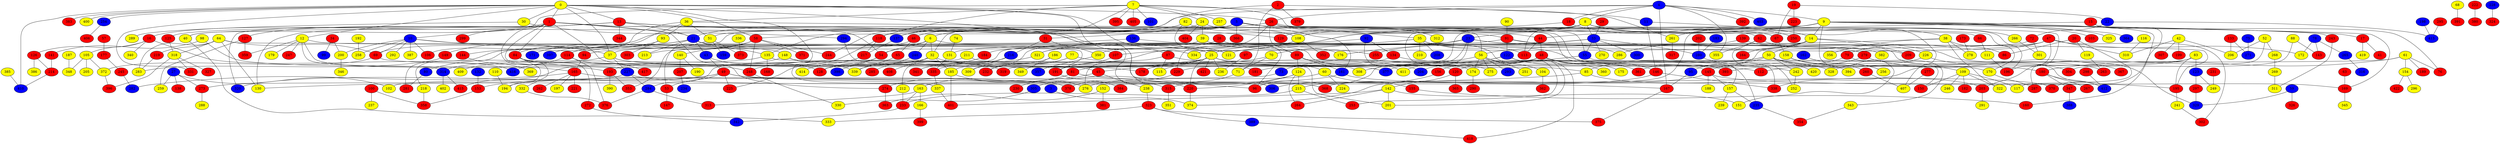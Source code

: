 graph {
0 [style = filled fillcolor = yellow];
1 [style = filled fillcolor = red];
2 [style = filled fillcolor = red];
3 [style = filled fillcolor = blue];
4 [style = filled fillcolor = blue];
5 [style = filled fillcolor = blue];
6 [style = filled fillcolor = yellow];
7 [style = filled fillcolor = yellow];
8 [style = filled fillcolor = yellow];
9 [style = filled fillcolor = yellow];
10 [style = filled fillcolor = blue];
11 [style = filled fillcolor = blue];
12 [style = filled fillcolor = yellow];
13 [style = filled fillcolor = red];
14 [style = filled fillcolor = yellow];
15 [style = filled fillcolor = red];
16 [style = filled fillcolor = red];
17 [style = filled fillcolor = red];
18 [style = filled fillcolor = red];
19 [style = filled fillcolor = red];
20 [style = filled fillcolor = red];
21 [style = filled fillcolor = blue];
22 [style = filled fillcolor = blue];
23 [style = filled fillcolor = blue];
24 [style = filled fillcolor = yellow];
25 [style = filled fillcolor = yellow];
26 [style = filled fillcolor = red];
27 [style = filled fillcolor = blue];
28 [style = filled fillcolor = red];
29 [style = filled fillcolor = red];
30 [style = filled fillcolor = yellow];
31 [style = filled fillcolor = red];
32 [style = filled fillcolor = yellow];
33 [style = filled fillcolor = blue];
34 [style = filled fillcolor = red];
35 [style = filled fillcolor = yellow];
36 [style = filled fillcolor = yellow];
37 [style = filled fillcolor = yellow];
38 [style = filled fillcolor = yellow];
39 [style = filled fillcolor = yellow];
40 [style = filled fillcolor = yellow];
41 [style = filled fillcolor = red];
42 [style = filled fillcolor = yellow];
43 [style = filled fillcolor = blue];
44 [style = filled fillcolor = red];
45 [style = filled fillcolor = red];
46 [style = filled fillcolor = red];
47 [style = filled fillcolor = red];
48 [style = filled fillcolor = red];
49 [style = filled fillcolor = red];
50 [style = filled fillcolor = yellow];
51 [style = filled fillcolor = yellow];
52 [style = filled fillcolor = yellow];
53 [style = filled fillcolor = red];
54 [style = filled fillcolor = red];
55 [style = filled fillcolor = blue];
56 [style = filled fillcolor = yellow];
57 [style = filled fillcolor = red];
58 [style = filled fillcolor = red];
59 [style = filled fillcolor = blue];
60 [style = filled fillcolor = yellow];
61 [style = filled fillcolor = yellow];
62 [style = filled fillcolor = red];
63 [style = filled fillcolor = red];
64 [style = filled fillcolor = yellow];
65 [style = filled fillcolor = red];
66 [style = filled fillcolor = red];
67 [style = filled fillcolor = red];
68 [style = filled fillcolor = yellow];
69 [style = filled fillcolor = red];
70 [style = filled fillcolor = yellow];
71 [style = filled fillcolor = yellow];
72 [style = filled fillcolor = red];
73 [style = filled fillcolor = blue];
74 [style = filled fillcolor = yellow];
75 [style = filled fillcolor = blue];
76 [style = filled fillcolor = red];
77 [style = filled fillcolor = yellow];
78 [style = filled fillcolor = blue];
79 [style = filled fillcolor = red];
80 [style = filled fillcolor = blue];
81 [style = filled fillcolor = red];
82 [style = filled fillcolor = yellow];
83 [style = filled fillcolor = yellow];
84 [style = filled fillcolor = red];
85 [style = filled fillcolor = yellow];
86 [style = filled fillcolor = red];
87 [style = filled fillcolor = red];
88 [style = filled fillcolor = yellow];
89 [style = filled fillcolor = red];
90 [style = filled fillcolor = yellow];
91 [style = filled fillcolor = red];
92 [style = filled fillcolor = blue];
93 [style = filled fillcolor = yellow];
94 [style = filled fillcolor = red];
95 [style = filled fillcolor = blue];
96 [style = filled fillcolor = red];
97 [style = filled fillcolor = red];
98 [style = filled fillcolor = yellow];
99 [style = filled fillcolor = blue];
100 [style = filled fillcolor = red];
101 [style = filled fillcolor = blue];
102 [style = filled fillcolor = yellow];
103 [style = filled fillcolor = red];
104 [style = filled fillcolor = yellow];
105 [style = filled fillcolor = yellow];
106 [style = filled fillcolor = red];
107 [style = filled fillcolor = red];
108 [style = filled fillcolor = yellow];
109 [style = filled fillcolor = yellow];
110 [style = filled fillcolor = yellow];
111 [style = filled fillcolor = yellow];
112 [style = filled fillcolor = red];
113 [style = filled fillcolor = red];
114 [style = filled fillcolor = red];
115 [style = filled fillcolor = yellow];
116 [style = filled fillcolor = yellow];
117 [style = filled fillcolor = yellow];
118 [style = filled fillcolor = red];
119 [style = filled fillcolor = yellow];
120 [style = filled fillcolor = red];
121 [style = filled fillcolor = yellow];
122 [style = filled fillcolor = blue];
123 [style = filled fillcolor = blue];
124 [style = filled fillcolor = yellow];
125 [style = filled fillcolor = red];
126 [style = filled fillcolor = red];
127 [style = filled fillcolor = red];
128 [style = filled fillcolor = red];
129 [style = filled fillcolor = red];
130 [style = filled fillcolor = yellow];
131 [style = filled fillcolor = yellow];
132 [style = filled fillcolor = blue];
133 [style = filled fillcolor = red];
134 [style = filled fillcolor = red];
135 [style = filled fillcolor = yellow];
136 [style = filled fillcolor = blue];
137 [style = filled fillcolor = blue];
138 [style = filled fillcolor = red];
139 [style = filled fillcolor = red];
140 [style = filled fillcolor = yellow];
141 [style = filled fillcolor = red];
142 [style = filled fillcolor = yellow];
143 [style = filled fillcolor = red];
144 [style = filled fillcolor = red];
145 [style = filled fillcolor = red];
146 [style = filled fillcolor = red];
147 [style = filled fillcolor = red];
148 [style = filled fillcolor = yellow];
149 [style = filled fillcolor = red];
150 [style = filled fillcolor = red];
151 [style = filled fillcolor = yellow];
152 [style = filled fillcolor = yellow];
153 [style = filled fillcolor = red];
154 [style = filled fillcolor = yellow];
155 [style = filled fillcolor = red];
156 [style = filled fillcolor = red];
157 [style = filled fillcolor = yellow];
158 [style = filled fillcolor = yellow];
159 [style = filled fillcolor = blue];
160 [style = filled fillcolor = red];
161 [style = filled fillcolor = blue];
162 [style = filled fillcolor = blue];
163 [style = filled fillcolor = yellow];
164 [style = filled fillcolor = red];
165 [style = filled fillcolor = red];
166 [style = filled fillcolor = yellow];
167 [style = filled fillcolor = red];
168 [style = filled fillcolor = red];
169 [style = filled fillcolor = red];
170 [style = filled fillcolor = yellow];
171 [style = filled fillcolor = blue];
172 [style = filled fillcolor = yellow];
173 [style = filled fillcolor = red];
174 [style = filled fillcolor = yellow];
175 [style = filled fillcolor = yellow];
176 [style = filled fillcolor = yellow];
177 [style = filled fillcolor = red];
178 [style = filled fillcolor = red];
179 [style = filled fillcolor = yellow];
180 [style = filled fillcolor = red];
181 [style = filled fillcolor = red];
182 [style = filled fillcolor = red];
183 [style = filled fillcolor = blue];
184 [style = filled fillcolor = red];
185 [style = filled fillcolor = yellow];
186 [style = filled fillcolor = yellow];
187 [style = filled fillcolor = yellow];
188 [style = filled fillcolor = yellow];
189 [style = filled fillcolor = red];
190 [style = filled fillcolor = yellow];
191 [style = filled fillcolor = red];
192 [style = filled fillcolor = yellow];
193 [style = filled fillcolor = red];
194 [style = filled fillcolor = yellow];
195 [style = filled fillcolor = red];
196 [style = filled fillcolor = red];
197 [style = filled fillcolor = yellow];
198 [style = filled fillcolor = blue];
199 [style = filled fillcolor = red];
200 [style = filled fillcolor = yellow];
201 [style = filled fillcolor = yellow];
202 [style = filled fillcolor = red];
203 [style = filled fillcolor = red];
204 [style = filled fillcolor = blue];
205 [style = filled fillcolor = yellow];
206 [style = filled fillcolor = yellow];
207 [style = filled fillcolor = red];
208 [style = filled fillcolor = blue];
209 [style = filled fillcolor = red];
210 [style = filled fillcolor = yellow];
211 [style = filled fillcolor = yellow];
212 [style = filled fillcolor = yellow];
213 [style = filled fillcolor = yellow];
214 [style = filled fillcolor = red];
215 [style = filled fillcolor = yellow];
216 [style = filled fillcolor = blue];
217 [style = filled fillcolor = red];
218 [style = filled fillcolor = yellow];
219 [style = filled fillcolor = red];
220 [style = filled fillcolor = red];
221 [style = filled fillcolor = red];
222 [style = filled fillcolor = red];
223 [style = filled fillcolor = red];
224 [style = filled fillcolor = yellow];
225 [style = filled fillcolor = red];
226 [style = filled fillcolor = yellow];
227 [style = filled fillcolor = blue];
228 [style = filled fillcolor = blue];
229 [style = filled fillcolor = red];
230 [style = filled fillcolor = red];
231 [style = filled fillcolor = red];
232 [style = filled fillcolor = red];
233 [style = filled fillcolor = red];
234 [style = filled fillcolor = blue];
235 [style = filled fillcolor = blue];
236 [style = filled fillcolor = yellow];
237 [style = filled fillcolor = yellow];
238 [style = filled fillcolor = yellow];
239 [style = filled fillcolor = yellow];
240 [style = filled fillcolor = blue];
241 [style = filled fillcolor = yellow];
242 [style = filled fillcolor = yellow];
243 [style = filled fillcolor = red];
244 [style = filled fillcolor = red];
245 [style = filled fillcolor = red];
246 [style = filled fillcolor = yellow];
247 [style = filled fillcolor = red];
248 [style = filled fillcolor = red];
249 [style = filled fillcolor = yellow];
250 [style = filled fillcolor = red];
251 [style = filled fillcolor = yellow];
252 [style = filled fillcolor = yellow];
253 [style = filled fillcolor = red];
254 [style = filled fillcolor = blue];
255 [style = filled fillcolor = red];
256 [style = filled fillcolor = yellow];
257 [style = filled fillcolor = yellow];
258 [style = filled fillcolor = yellow];
259 [style = filled fillcolor = yellow];
260 [style = filled fillcolor = red];
261 [style = filled fillcolor = yellow];
262 [style = filled fillcolor = red];
263 [style = filled fillcolor = red];
264 [style = filled fillcolor = red];
265 [style = filled fillcolor = blue];
266 [style = filled fillcolor = yellow];
267 [style = filled fillcolor = red];
268 [style = filled fillcolor = yellow];
269 [style = filled fillcolor = yellow];
270 [style = filled fillcolor = yellow];
271 [style = filled fillcolor = blue];
272 [style = filled fillcolor = red];
273 [style = filled fillcolor = red];
274 [style = filled fillcolor = red];
275 [style = filled fillcolor = yellow];
276 [style = filled fillcolor = yellow];
277 [style = filled fillcolor = red];
278 [style = filled fillcolor = yellow];
279 [style = filled fillcolor = red];
280 [style = filled fillcolor = blue];
281 [style = filled fillcolor = red];
282 [style = filled fillcolor = blue];
283 [style = filled fillcolor = yellow];
284 [style = filled fillcolor = blue];
285 [style = filled fillcolor = red];
286 [style = filled fillcolor = yellow];
287 [style = filled fillcolor = red];
288 [style = filled fillcolor = yellow];
289 [style = filled fillcolor = yellow];
290 [style = filled fillcolor = red];
291 [style = filled fillcolor = yellow];
292 [style = filled fillcolor = yellow];
293 [style = filled fillcolor = blue];
294 [style = filled fillcolor = blue];
295 [style = filled fillcolor = red];
296 [style = filled fillcolor = yellow];
297 [style = filled fillcolor = red];
298 [style = filled fillcolor = red];
299 [style = filled fillcolor = red];
300 [style = filled fillcolor = blue];
301 [style = filled fillcolor = yellow];
302 [style = filled fillcolor = red];
303 [style = filled fillcolor = red];
304 [style = filled fillcolor = red];
305 [style = filled fillcolor = blue];
306 [style = filled fillcolor = blue];
307 [style = filled fillcolor = red];
308 [style = filled fillcolor = yellow];
309 [style = filled fillcolor = yellow];
310 [style = filled fillcolor = yellow];
311 [style = filled fillcolor = yellow];
312 [style = filled fillcolor = yellow];
313 [style = filled fillcolor = red];
314 [style = filled fillcolor = blue];
315 [style = filled fillcolor = red];
316 [style = filled fillcolor = blue];
317 [style = filled fillcolor = red];
318 [style = filled fillcolor = yellow];
319 [style = filled fillcolor = red];
320 [style = filled fillcolor = blue];
321 [style = filled fillcolor = yellow];
322 [style = filled fillcolor = yellow];
323 [style = filled fillcolor = red];
324 [style = filled fillcolor = red];
325 [style = filled fillcolor = yellow];
326 [style = filled fillcolor = red];
327 [style = filled fillcolor = red];
328 [style = filled fillcolor = yellow];
329 [style = filled fillcolor = blue];
330 [style = filled fillcolor = yellow];
331 [style = filled fillcolor = red];
332 [style = filled fillcolor = yellow];
333 [style = filled fillcolor = yellow];
334 [style = filled fillcolor = yellow];
335 [style = filled fillcolor = red];
336 [style = filled fillcolor = yellow];
337 [style = filled fillcolor = yellow];
338 [style = filled fillcolor = red];
339 [style = filled fillcolor = yellow];
340 [style = filled fillcolor = yellow];
341 [style = filled fillcolor = red];
342 [style = filled fillcolor = blue];
343 [style = filled fillcolor = yellow];
344 [style = filled fillcolor = red];
345 [style = filled fillcolor = yellow];
346 [style = filled fillcolor = yellow];
347 [style = filled fillcolor = red];
348 [style = filled fillcolor = yellow];
349 [style = filled fillcolor = yellow];
350 [style = filled fillcolor = yellow];
351 [style = filled fillcolor = yellow];
352 [style = filled fillcolor = red];
353 [style = filled fillcolor = red];
354 [style = filled fillcolor = red];
355 [style = filled fillcolor = yellow];
356 [style = filled fillcolor = yellow];
357 [style = filled fillcolor = blue];
358 [style = filled fillcolor = red];
359 [style = filled fillcolor = red];
360 [style = filled fillcolor = yellow];
361 [style = filled fillcolor = red];
362 [style = filled fillcolor = red];
363 [style = filled fillcolor = red];
364 [style = filled fillcolor = blue];
365 [style = filled fillcolor = red];
366 [style = filled fillcolor = red];
367 [style = filled fillcolor = red];
368 [style = filled fillcolor = red];
369 [style = filled fillcolor = yellow];
370 [style = filled fillcolor = red];
371 [style = filled fillcolor = red];
372 [style = filled fillcolor = yellow];
373 [style = filled fillcolor = red];
374 [style = filled fillcolor = yellow];
375 [style = filled fillcolor = red];
376 [style = filled fillcolor = red];
377 [style = filled fillcolor = blue];
378 [style = filled fillcolor = red];
379 [style = filled fillcolor = red];
380 [style = filled fillcolor = red];
381 [style = filled fillcolor = red];
382 [style = filled fillcolor = yellow];
383 [style = filled fillcolor = red];
384 [style = filled fillcolor = red];
385 [style = filled fillcolor = yellow];
386 [style = filled fillcolor = yellow];
387 [style = filled fillcolor = yellow];
388 [style = filled fillcolor = blue];
389 [style = filled fillcolor = blue];
390 [style = filled fillcolor = yellow];
391 [style = filled fillcolor = red];
392 [style = filled fillcolor = red];
393 [style = filled fillcolor = red];
394 [style = filled fillcolor = yellow];
395 [style = filled fillcolor = red];
396 [style = filled fillcolor = red];
397 [style = filled fillcolor = blue];
398 [style = filled fillcolor = blue];
399 [style = filled fillcolor = red];
400 [style = filled fillcolor = yellow];
401 [style = filled fillcolor = red];
402 [style = filled fillcolor = yellow];
403 [style = filled fillcolor = blue];
404 [style = filled fillcolor = red];
405 [style = filled fillcolor = red];
406 [style = filled fillcolor = red];
407 [style = filled fillcolor = yellow];
408 [style = filled fillcolor = red];
409 [style = filled fillcolor = yellow];
410 [style = filled fillcolor = blue];
411 [style = filled fillcolor = yellow];
412 [style = filled fillcolor = blue];
413 [style = filled fillcolor = blue];
414 [style = filled fillcolor = yellow];
415 [style = filled fillcolor = red];
416 [style = filled fillcolor = blue];
417 [style = filled fillcolor = red];
418 [style = filled fillcolor = red];
419 [style = filled fillcolor = yellow];
420 [style = filled fillcolor = yellow];
421 [style = filled fillcolor = red];
422 [style = filled fillcolor = red];
0 -- 26;
0 -- 13;
0 -- 12;
0 -- 1;
0 -- 30;
0 -- 37;
0 -- 58;
0 -- 87;
0 -- 121;
0 -- 220;
0 -- 254;
0 -- 331;
0 -- 337;
0 -- 383;
0 -- 400;
0 -- 410;
1 -- 10;
1 -- 16;
1 -- 21;
1 -- 54;
1 -- 84;
1 -- 227;
1 -- 248;
1 -- 272;
1 -- 274;
1 -- 299;
1 -- 306;
1 -- 320;
2 -- 11;
2 -- 71;
2 -- 135;
2 -- 379;
3 -- 374;
4 -- 8;
4 -- 9;
4 -- 18;
4 -- 21;
4 -- 26;
4 -- 167;
4 -- 355;
4 -- 392;
4 -- 403;
5 -- 6;
5 -- 32;
5 -- 40;
5 -- 46;
5 -- 51;
5 -- 55;
5 -- 56;
5 -- 69;
5 -- 157;
5 -- 161;
5 -- 170;
5 -- 338;
5 -- 366;
6 -- 32;
6 -- 54;
6 -- 240;
6 -- 275;
6 -- 281;
7 -- 24;
7 -- 36;
7 -- 40;
7 -- 91;
7 -- 101;
7 -- 118;
7 -- 137;
7 -- 257;
7 -- 261;
7 -- 395;
7 -- 405;
8 -- 33;
8 -- 38;
8 -- 58;
8 -- 108;
8 -- 113;
8 -- 129;
8 -- 196;
8 -- 203;
8 -- 229;
8 -- 266;
8 -- 319;
9 -- 14;
9 -- 17;
9 -- 23;
9 -- 85;
9 -- 103;
9 -- 151;
9 -- 160;
9 -- 169;
9 -- 191;
9 -- 243;
9 -- 261;
9 -- 325;
9 -- 364;
9 -- 368;
10 -- 37;
10 -- 69;
10 -- 106;
10 -- 148;
10 -- 200;
10 -- 258;
10 -- 292;
10 -- 387;
11 -- 14;
11 -- 146;
12 -- 107;
12 -- 165;
12 -- 179;
12 -- 247;
12 -- 314;
12 -- 359;
13 -- 21;
13 -- 25;
13 -- 66;
13 -- 125;
13 -- 127;
13 -- 129;
13 -- 130;
13 -- 344;
14 -- 50;
14 -- 164;
14 -- 209;
14 -- 212;
14 -- 286;
14 -- 329;
15 -- 44;
15 -- 76;
15 -- 370;
16 -- 105;
16 -- 126;
16 -- 340;
16 -- 416;
17 -- 41;
17 -- 419;
18 -- 118;
18 -- 250;
19 -- 22;
19 -- 67;
19 -- 223;
20 -- 86;
20 -- 117;
20 -- 119;
21 -- 43;
21 -- 135;
21 -- 144;
21 -- 171;
21 -- 213;
21 -- 315;
21 -- 334;
21 -- 397;
22 -- 72;
22 -- 413;
23 -- 25;
23 -- 37;
23 -- 96;
23 -- 176;
23 -- 181;
23 -- 209;
23 -- 279;
23 -- 382;
24 -- 31;
24 -- 39;
24 -- 44;
24 -- 67;
24 -- 404;
25 -- 45;
25 -- 60;
25 -- 81;
25 -- 178;
25 -- 180;
25 -- 220;
25 -- 236;
25 -- 248;
25 -- 421;
26 -- 35;
26 -- 53;
26 -- 62;
26 -- 89;
26 -- 312;
26 -- 350;
27 -- 102;
27 -- 138;
27 -- 259;
27 -- 273;
28 -- 54;
28 -- 255;
29 -- 33;
30 -- 289;
30 -- 294;
31 -- 216;
31 -- 350;
32 -- 185;
32 -- 193;
32 -- 204;
32 -- 408;
32 -- 415;
33 -- 55;
33 -- 70;
33 -- 121;
33 -- 255;
33 -- 270;
33 -- 280;
33 -- 300;
34 -- 99;
34 -- 200;
35 -- 94;
35 -- 113;
35 -- 208;
35 -- 210;
35 -- 242;
35 -- 253;
35 -- 353;
36 -- 51;
36 -- 84;
36 -- 93;
36 -- 106;
36 -- 407;
37 -- 45;
37 -- 80;
37 -- 181;
37 -- 227;
38 -- 56;
38 -- 86;
38 -- 278;
38 -- 322;
38 -- 356;
39 -- 89;
39 -- 232;
40 -- 333;
42 -- 199;
42 -- 206;
42 -- 307;
42 -- 310;
43 -- 49;
43 -- 128;
44 -- 48;
44 -- 113;
45 -- 230;
45 -- 238;
46 -- 65;
46 -- 213;
47 -- 79;
47 -- 172;
47 -- 196;
47 -- 302;
47 -- 310;
47 -- 321;
47 -- 361;
48 -- 128;
48 -- 146;
48 -- 156;
48 -- 175;
48 -- 235;
48 -- 360;
48 -- 377;
49 -- 53;
49 -- 153;
49 -- 167;
49 -- 195;
49 -- 225;
49 -- 320;
50 -- 85;
50 -- 95;
50 -- 109;
50 -- 204;
50 -- 242;
50 -- 263;
50 -- 420;
51 -- 114;
51 -- 159;
51 -- 373;
52 -- 206;
52 -- 268;
52 -- 287;
53 -- 147;
54 -- 128;
54 -- 398;
55 -- 120;
55 -- 150;
56 -- 73;
56 -- 104;
56 -- 174;
56 -- 251;
56 -- 275;
56 -- 293;
57 -- 177;
58 -- 114;
58 -- 140;
58 -- 244;
58 -- 248;
58 -- 371;
59 -- 326;
59 -- 329;
60 -- 155;
60 -- 224;
60 -- 276;
61 -- 76;
61 -- 154;
61 -- 178;
61 -- 180;
61 -- 189;
62 -- 226;
62 -- 252;
62 -- 355;
63 -- 169;
64 -- 69;
64 -- 130;
64 -- 191;
64 -- 219;
64 -- 283;
64 -- 318;
65 -- 339;
66 -- 111;
67 -- 158;
68 -- 391;
69 -- 178;
69 -- 372;
70 -- 71;
70 -- 115;
71 -- 315;
72 -- 107;
72 -- 301;
73 -- 102;
74 -- 131;
75 -- 271;
77 -- 120;
77 -- 185;
77 -- 232;
78 -- 143;
78 -- 172;
78 -- 265;
79 -- 145;
79 -- 343;
80 -- 281;
81 -- 96;
81 -- 163;
81 -- 274;
82 -- 96;
82 -- 108;
82 -- 137;
82 -- 244;
83 -- 112;
83 -- 123;
83 -- 195;
83 -- 338;
84 -- 145;
84 -- 194;
84 -- 319;
84 -- 332;
85 -- 130;
85 -- 203;
87 -- 112;
87 -- 115;
87 -- 276;
88 -- 143;
88 -- 304;
89 -- 124;
89 -- 161;
89 -- 174;
90 -- 91;
91 -- 122;
91 -- 184;
91 -- 195;
91 -- 286;
92 -- 131;
92 -- 134;
92 -- 411;
93 -- 149;
93 -- 303;
94 -- 165;
95 -- 167;
97 -- 236;
98 -- 141;
98 -- 193;
100 -- 237;
100 -- 358;
104 -- 362;
105 -- 205;
105 -- 348;
105 -- 372;
107 -- 191;
108 -- 321;
108 -- 352;
109 -- 117;
109 -- 150;
109 -- 182;
109 -- 246;
109 -- 322;
110 -- 194;
111 -- 196;
114 -- 376;
114 -- 416;
114 -- 417;
116 -- 310;
118 -- 217;
118 -- 225;
119 -- 263;
120 -- 142;
120 -- 365;
122 -- 201;
122 -- 308;
122 -- 361;
122 -- 411;
122 -- 418;
123 -- 249;
123 -- 297;
124 -- 215;
124 -- 220;
124 -- 264;
124 -- 305;
125 -- 318;
126 -- 214;
126 -- 386;
127 -- 259;
127 -- 359;
131 -- 335;
132 -- 153;
133 -- 206;
133 -- 271;
134 -- 229;
134 -- 393;
135 -- 168;
135 -- 201;
135 -- 314;
136 -- 176;
136 -- 218;
137 -- 217;
139 -- 334;
139 -- 412;
140 -- 190;
140 -- 207;
141 -- 214;
142 -- 151;
142 -- 201;
142 -- 264;
142 -- 401;
144 -- 369;
145 -- 157;
145 -- 169;
145 -- 188;
145 -- 374;
146 -- 215;
146 -- 338;
148 -- 170;
148 -- 339;
148 -- 409;
149 -- 283;
152 -- 363;
152 -- 381;
153 -- 358;
154 -- 296;
154 -- 422;
155 -- 160;
156 -- 306;
157 -- 235;
157 -- 239;
158 -- 256;
158 -- 260;
158 -- 394;
161 -- 194;
161 -- 370;
162 -- 256;
163 -- 166;
163 -- 233;
163 -- 313;
165 -- 197;
165 -- 221;
165 -- 262;
165 -- 282;
165 -- 378;
166 -- 399;
167 -- 375;
169 -- 345;
170 -- 287;
173 -- 278;
174 -- 290;
177 -- 245;
180 -- 267;
180 -- 347;
180 -- 412;
183 -- 280;
184 -- 339;
185 -- 276;
185 -- 401;
186 -- 309;
186 -- 349;
187 -- 348;
191 -- 384;
192 -- 258;
193 -- 353;
193 -- 390;
195 -- 241;
198 -- 413;
200 -- 346;
202 -- 280;
203 -- 291;
207 -- 234;
211 -- 284;
211 -- 377;
212 -- 233;
214 -- 410;
215 -- 233;
215 -- 253;
216 -- 309;
216 -- 341;
217 -- 414;
218 -- 358;
219 -- 283;
220 -- 374;
222 -- 380;
223 -- 250;
226 -- 304;
226 -- 328;
227 -- 273;
227 -- 284;
227 -- 368;
228 -- 324;
229 -- 378;
231 -- 249;
233 -- 342;
235 -- 354;
238 -- 323;
240 -- 285;
241 -- 302;
242 -- 252;
243 -- 311;
245 -- 282;
248 -- 330;
254 -- 406;
260 -- 407;
261 -- 317;
265 -- 316;
266 -- 301;
268 -- 269;
269 -- 311;
272 -- 342;
273 -- 288;
274 -- 363;
277 -- 407;
279 -- 367;
279 -- 393;
280 -- 328;
284 -- 313;
284 -- 376;
294 -- 308;
295 -- 413;
297 -- 329;
298 -- 412;
305 -- 330;
314 -- 402;
314 -- 415;
315 -- 351;
318 -- 327;
318 -- 331;
318 -- 396;
321 -- 335;
323 -- 333;
323 -- 375;
323 -- 389;
332 -- 376;
335 -- 337;
336 -- 373;
337 -- 401;
343 -- 354;
347 -- 388;
350 -- 357;
372 -- 396;
385 -- 410;
389 -- 418;
}
